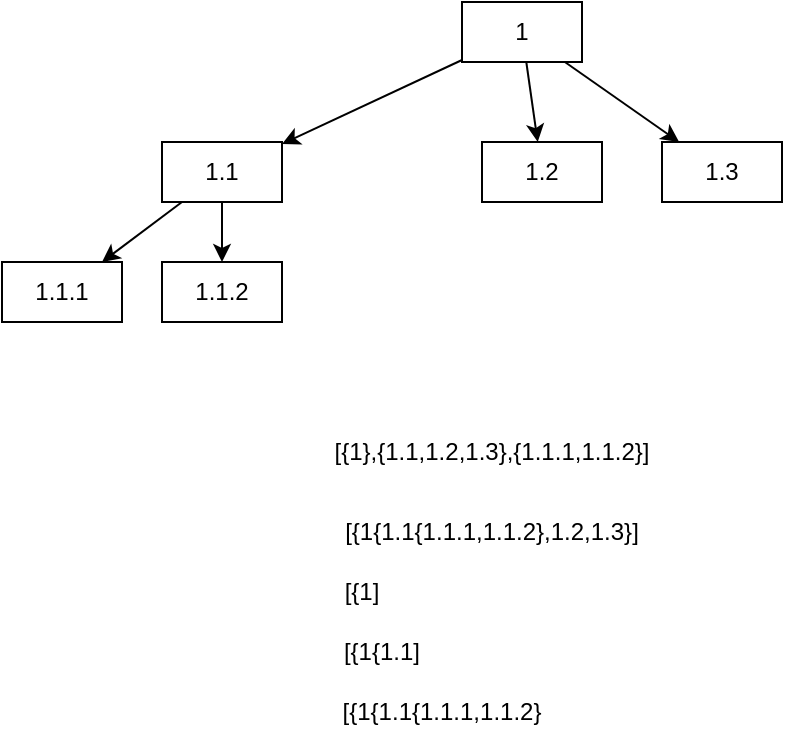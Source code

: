 <mxfile>
    <diagram id="l6DCc8ZevxBaxOrbuaod" name="Page-1">
        <mxGraphModel dx="1243" dy="373" grid="1" gridSize="10" guides="1" tooltips="1" connect="1" arrows="1" fold="1" page="1" pageScale="1" pageWidth="850" pageHeight="1100" math="0" shadow="0">
            <root>
                <mxCell id="0"/>
                <mxCell id="1" parent="0"/>
                <mxCell id="9" style="edgeStyle=none;html=1;" edge="1" parent="1" source="2" target="4">
                    <mxGeometry relative="1" as="geometry"/>
                </mxCell>
                <mxCell id="12" style="edgeStyle=none;html=1;" edge="1" parent="1" source="2" target="5">
                    <mxGeometry relative="1" as="geometry"/>
                </mxCell>
                <mxCell id="13" style="edgeStyle=none;html=1;" edge="1" parent="1" source="2" target="6">
                    <mxGeometry relative="1" as="geometry"/>
                </mxCell>
                <mxCell id="2" value="1" style="rounded=0;whiteSpace=wrap;html=1;" vertex="1" parent="1">
                    <mxGeometry x="200" y="270" width="60" height="30" as="geometry"/>
                </mxCell>
                <mxCell id="10" style="edgeStyle=none;html=1;" edge="1" parent="1" source="4" target="7">
                    <mxGeometry relative="1" as="geometry"/>
                </mxCell>
                <mxCell id="11" style="edgeStyle=none;html=1;entryX=0.5;entryY=0;entryDx=0;entryDy=0;" edge="1" parent="1" source="4" target="8">
                    <mxGeometry relative="1" as="geometry"/>
                </mxCell>
                <mxCell id="4" value="1.1" style="rounded=0;whiteSpace=wrap;html=1;" vertex="1" parent="1">
                    <mxGeometry x="50" y="340" width="60" height="30" as="geometry"/>
                </mxCell>
                <mxCell id="5" value="1.2" style="rounded=0;whiteSpace=wrap;html=1;" vertex="1" parent="1">
                    <mxGeometry x="210" y="340" width="60" height="30" as="geometry"/>
                </mxCell>
                <mxCell id="6" value="1.3" style="rounded=0;whiteSpace=wrap;html=1;" vertex="1" parent="1">
                    <mxGeometry x="300" y="340" width="60" height="30" as="geometry"/>
                </mxCell>
                <mxCell id="7" value="1.1.1" style="rounded=0;whiteSpace=wrap;html=1;" vertex="1" parent="1">
                    <mxGeometry x="-30" y="400" width="60" height="30" as="geometry"/>
                </mxCell>
                <mxCell id="8" value="1.1.2" style="rounded=0;whiteSpace=wrap;html=1;" vertex="1" parent="1">
                    <mxGeometry x="50" y="400" width="60" height="30" as="geometry"/>
                </mxCell>
                <mxCell id="14" value="[{1},{1.1,1.2,1.3},{1.1.1,1.1.2}]" style="text;html=1;strokeColor=none;fillColor=none;align=center;verticalAlign=middle;whiteSpace=wrap;rounded=0;" vertex="1" parent="1">
                    <mxGeometry x="80" y="480" width="270" height="30" as="geometry"/>
                </mxCell>
                <mxCell id="15" value="[{1{1.1{1.1.1,1.1.2},1.2,1.3}]" style="text;html=1;strokeColor=none;fillColor=none;align=center;verticalAlign=middle;whiteSpace=wrap;rounded=0;" vertex="1" parent="1">
                    <mxGeometry x="65" y="520" width="300" height="30" as="geometry"/>
                </mxCell>
                <mxCell id="16" value="[{1]" style="text;html=1;strokeColor=none;fillColor=none;align=center;verticalAlign=middle;whiteSpace=wrap;rounded=0;" vertex="1" parent="1">
                    <mxGeometry y="550" width="300" height="30" as="geometry"/>
                </mxCell>
                <mxCell id="17" value="[{1{1.1]" style="text;html=1;strokeColor=none;fillColor=none;align=center;verticalAlign=middle;whiteSpace=wrap;rounded=0;" vertex="1" parent="1">
                    <mxGeometry x="10" y="580" width="300" height="30" as="geometry"/>
                </mxCell>
                <mxCell id="18" value="[{1{1.1{1.1.1,1.1.2}" style="text;html=1;strokeColor=none;fillColor=none;align=center;verticalAlign=middle;whiteSpace=wrap;rounded=0;" vertex="1" parent="1">
                    <mxGeometry x="40" y="610" width="300" height="30" as="geometry"/>
                </mxCell>
            </root>
        </mxGraphModel>
    </diagram>
</mxfile>
